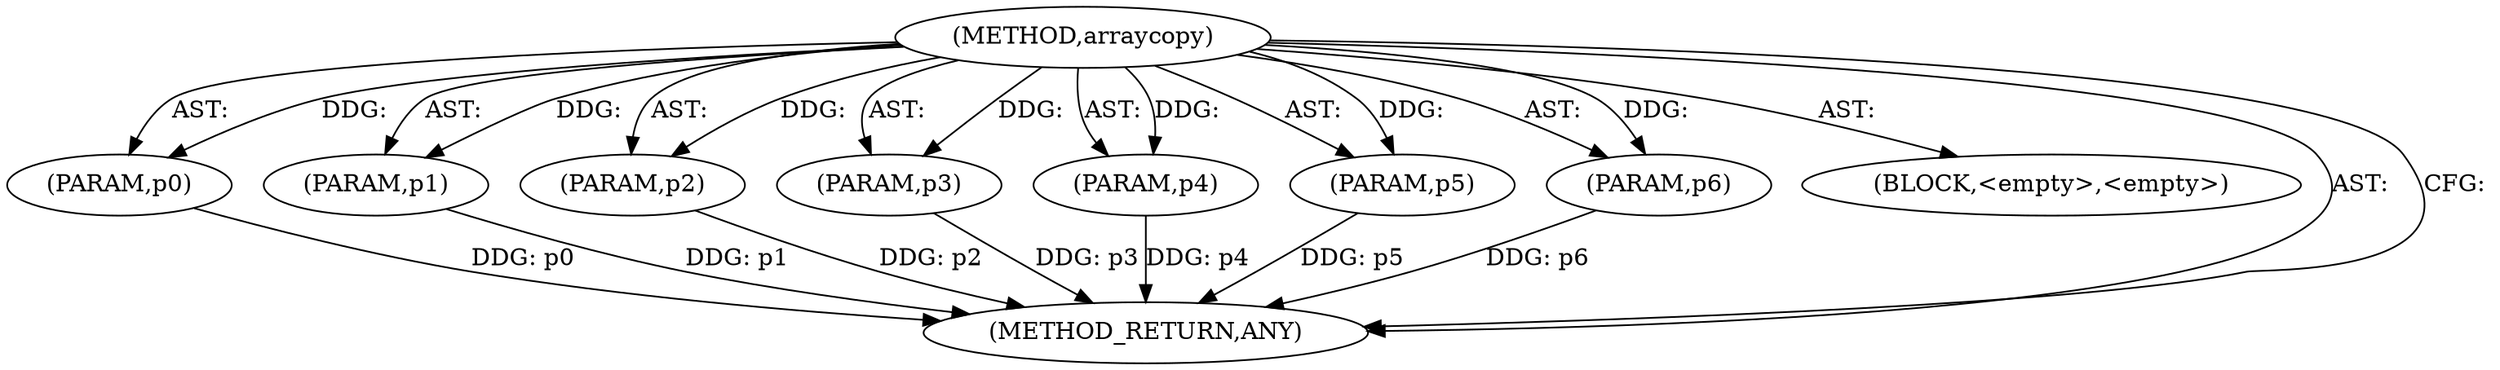 digraph "arraycopy" {  
"111669149725" [label = <(METHOD,arraycopy)> ]
"115964117035" [label = <(PARAM,p0)> ]
"115964117036" [label = <(PARAM,p1)> ]
"115964117037" [label = <(PARAM,p2)> ]
"115964117038" [label = <(PARAM,p3)> ]
"115964117039" [label = <(PARAM,p4)> ]
"115964117040" [label = <(PARAM,p5)> ]
"115964117041" [label = <(PARAM,p6)> ]
"25769803823" [label = <(BLOCK,&lt;empty&gt;,&lt;empty&gt;)> ]
"128849018909" [label = <(METHOD_RETURN,ANY)> ]
  "111669149725" -> "115964117035"  [ label = "AST: "] 
  "111669149725" -> "115964117036"  [ label = "AST: "] 
  "111669149725" -> "25769803823"  [ label = "AST: "] 
  "111669149725" -> "115964117037"  [ label = "AST: "] 
  "111669149725" -> "128849018909"  [ label = "AST: "] 
  "111669149725" -> "115964117038"  [ label = "AST: "] 
  "111669149725" -> "115964117039"  [ label = "AST: "] 
  "111669149725" -> "115964117040"  [ label = "AST: "] 
  "111669149725" -> "115964117041"  [ label = "AST: "] 
  "111669149725" -> "128849018909"  [ label = "CFG: "] 
  "115964117035" -> "128849018909"  [ label = "DDG: p0"] 
  "115964117036" -> "128849018909"  [ label = "DDG: p1"] 
  "115964117037" -> "128849018909"  [ label = "DDG: p2"] 
  "115964117038" -> "128849018909"  [ label = "DDG: p3"] 
  "115964117039" -> "128849018909"  [ label = "DDG: p4"] 
  "115964117040" -> "128849018909"  [ label = "DDG: p5"] 
  "115964117041" -> "128849018909"  [ label = "DDG: p6"] 
  "111669149725" -> "115964117035"  [ label = "DDG: "] 
  "111669149725" -> "115964117036"  [ label = "DDG: "] 
  "111669149725" -> "115964117037"  [ label = "DDG: "] 
  "111669149725" -> "115964117038"  [ label = "DDG: "] 
  "111669149725" -> "115964117039"  [ label = "DDG: "] 
  "111669149725" -> "115964117040"  [ label = "DDG: "] 
  "111669149725" -> "115964117041"  [ label = "DDG: "] 
}
